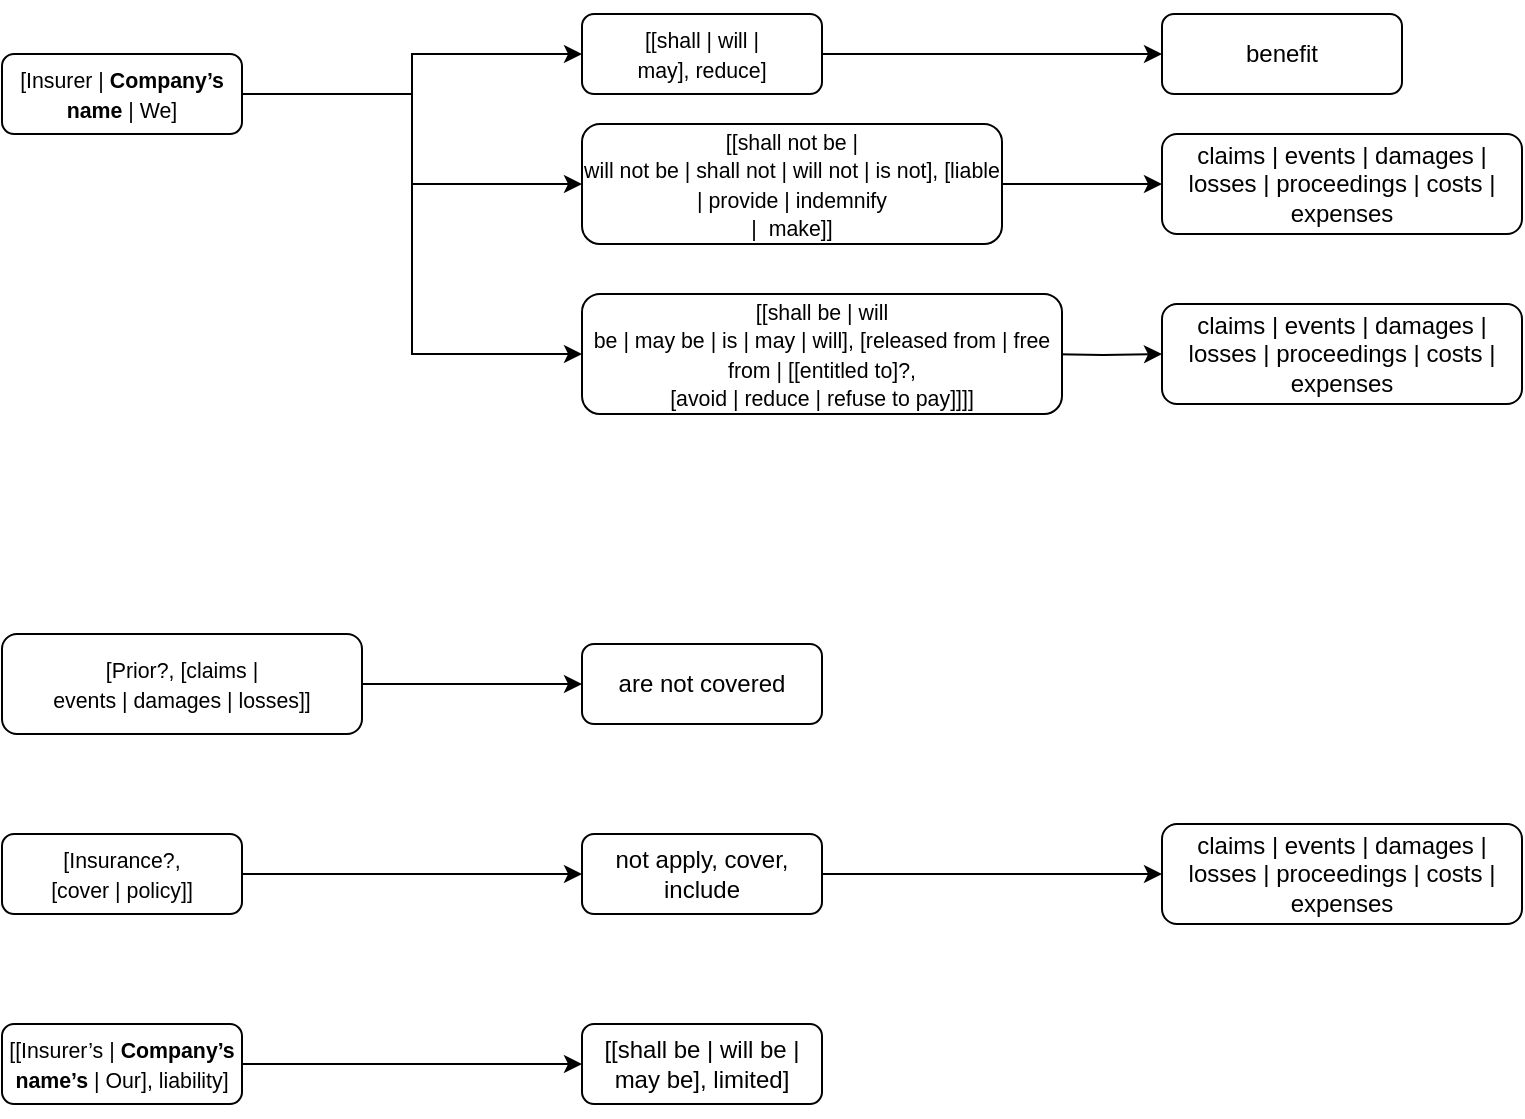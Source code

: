 <mxfile version="20.6.0" type="github">
  <diagram id="Sigs5kYWE993VqaOuRhd" name="Page-2">
    <mxGraphModel dx="1422" dy="772" grid="1" gridSize="10" guides="1" tooltips="1" connect="1" arrows="1" fold="1" page="1" pageScale="1" pageWidth="827" pageHeight="1169" math="0" shadow="0">
      <root>
        <mxCell id="0" />
        <mxCell id="1" parent="0" />
        <mxCell id="9wKzAW_y3rJNhs8JTTEz-42" style="edgeStyle=orthogonalEdgeStyle;rounded=0;orthogonalLoop=1;jettySize=auto;html=1;entryX=0;entryY=0.5;entryDx=0;entryDy=0;elbow=vertical;" edge="1" parent="1" source="RzD2ikqAWbtTkijuTP2i-2" target="9wKzAW_y3rJNhs8JTTEz-39">
          <mxGeometry relative="1" as="geometry" />
        </mxCell>
        <mxCell id="9wKzAW_y3rJNhs8JTTEz-43" style="edgeStyle=orthogonalEdgeStyle;rounded=0;orthogonalLoop=1;jettySize=auto;html=1;entryX=0;entryY=0.5;entryDx=0;entryDy=0;elbow=vertical;" edge="1" parent="1" source="RzD2ikqAWbtTkijuTP2i-2" target="9wKzAW_y3rJNhs8JTTEz-38">
          <mxGeometry relative="1" as="geometry" />
        </mxCell>
        <mxCell id="9wKzAW_y3rJNhs8JTTEz-45" style="edgeStyle=orthogonalEdgeStyle;rounded=0;orthogonalLoop=1;jettySize=auto;html=1;elbow=vertical;" edge="1" parent="1" source="RzD2ikqAWbtTkijuTP2i-2" target="9wKzAW_y3rJNhs8JTTEz-44">
          <mxGeometry relative="1" as="geometry" />
        </mxCell>
        <mxCell id="RzD2ikqAWbtTkijuTP2i-2" value="&lt;p class=&quot;MsoNormal&quot;&gt;&lt;span style=&quot;font-size: 8pt;&quot;&gt;[Insurer | &lt;b&gt;Company’s name &lt;/b&gt;| We]&lt;/span&gt;&lt;/p&gt;" style="rounded=1;whiteSpace=wrap;html=1;fontSize=12;glass=0;strokeWidth=1;shadow=0;" vertex="1" parent="1">
          <mxGeometry x="30" y="80" width="120" height="40" as="geometry" />
        </mxCell>
        <mxCell id="RzD2ikqAWbtTkijuTP2i-6" value="benefit" style="rounded=1;whiteSpace=wrap;html=1;fontSize=12;glass=0;strokeWidth=1;shadow=0;" vertex="1" parent="1">
          <mxGeometry x="610" y="60" width="120" height="40" as="geometry" />
        </mxCell>
        <mxCell id="9wKzAW_y3rJNhs8JTTEz-11" style="edgeStyle=orthogonalEdgeStyle;rounded=0;orthogonalLoop=1;jettySize=auto;html=1;entryX=0;entryY=0.5;entryDx=0;entryDy=0;exitX=1;exitY=0.5;exitDx=0;exitDy=0;" edge="1" parent="1" source="9wKzAW_y3rJNhs8JTTEz-44" target="RzD2ikqAWbtTkijuTP2i-6">
          <mxGeometry relative="1" as="geometry">
            <mxPoint x="550" y="90" as="sourcePoint" />
          </mxGeometry>
        </mxCell>
        <mxCell id="9wKzAW_y3rJNhs8JTTEz-13" style="edgeStyle=orthogonalEdgeStyle;rounded=0;orthogonalLoop=1;jettySize=auto;html=1;entryX=0;entryY=0.5;entryDx=0;entryDy=0;exitX=1;exitY=0.5;exitDx=0;exitDy=0;" edge="1" parent="1" source="9wKzAW_y3rJNhs8JTTEz-38" target="9wKzAW_y3rJNhs8JTTEz-34">
          <mxGeometry relative="1" as="geometry">
            <mxPoint x="550" y="150" as="sourcePoint" />
            <mxPoint x="610" y="150" as="targetPoint" />
          </mxGeometry>
        </mxCell>
        <mxCell id="9wKzAW_y3rJNhs8JTTEz-19" style="edgeStyle=orthogonalEdgeStyle;rounded=0;orthogonalLoop=1;jettySize=auto;html=1;entryX=0;entryY=0.5;entryDx=0;entryDy=0;" edge="1" parent="1" target="9wKzAW_y3rJNhs8JTTEz-35">
          <mxGeometry relative="1" as="geometry">
            <mxPoint x="550" y="230" as="sourcePoint" />
            <mxPoint x="610" y="210" as="targetPoint" />
          </mxGeometry>
        </mxCell>
        <mxCell id="9wKzAW_y3rJNhs8JTTEz-24" style="edgeStyle=orthogonalEdgeStyle;rounded=0;orthogonalLoop=1;jettySize=auto;html=1;entryX=0;entryY=0.5;entryDx=0;entryDy=0;exitX=1;exitY=0.5;exitDx=0;exitDy=0;" edge="1" parent="1" source="9wKzAW_y3rJNhs8JTTEz-37" target="9wKzAW_y3rJNhs8JTTEz-23">
          <mxGeometry relative="1" as="geometry">
            <mxPoint x="270" y="380" as="sourcePoint" />
          </mxGeometry>
        </mxCell>
        <mxCell id="9wKzAW_y3rJNhs8JTTEz-23" value="are not covered" style="rounded=1;whiteSpace=wrap;html=1;fontSize=12;glass=0;strokeWidth=1;shadow=0;" vertex="1" parent="1">
          <mxGeometry x="320" y="375" width="120" height="40" as="geometry" />
        </mxCell>
        <mxCell id="9wKzAW_y3rJNhs8JTTEz-28" style="edgeStyle=orthogonalEdgeStyle;rounded=0;orthogonalLoop=1;jettySize=auto;html=1;entryX=0;entryY=0.5;entryDx=0;entryDy=0;" edge="1" parent="1" source="9wKzAW_y3rJNhs8JTTEz-25" target="9wKzAW_y3rJNhs8JTTEz-26">
          <mxGeometry relative="1" as="geometry" />
        </mxCell>
        <mxCell id="9wKzAW_y3rJNhs8JTTEz-25" value="&lt;p class=&quot;MsoNormal&quot;&gt;&lt;span style=&quot;font-size: 8pt;&quot;&gt;[Insurance?,&lt;br/&gt;[cover | policy]]&lt;/span&gt;&lt;/p&gt;" style="rounded=1;whiteSpace=wrap;html=1;fontSize=12;glass=0;strokeWidth=1;shadow=0;" vertex="1" parent="1">
          <mxGeometry x="30" y="470" width="120" height="40" as="geometry" />
        </mxCell>
        <mxCell id="9wKzAW_y3rJNhs8JTTEz-29" style="edgeStyle=orthogonalEdgeStyle;rounded=0;orthogonalLoop=1;jettySize=auto;html=1;" edge="1" parent="1" source="9wKzAW_y3rJNhs8JTTEz-26" target="9wKzAW_y3rJNhs8JTTEz-27">
          <mxGeometry relative="1" as="geometry" />
        </mxCell>
        <mxCell id="9wKzAW_y3rJNhs8JTTEz-26" value="not apply, cover, include" style="rounded=1;whiteSpace=wrap;html=1;fontSize=12;glass=0;strokeWidth=1;shadow=0;" vertex="1" parent="1">
          <mxGeometry x="320" y="470" width="120" height="40" as="geometry" />
        </mxCell>
        <mxCell id="9wKzAW_y3rJNhs8JTTEz-27" value="claims | events | damages | losses | proceedings | costs | expenses" style="rounded=1;whiteSpace=wrap;html=1;fontSize=12;glass=0;strokeWidth=1;shadow=0;" vertex="1" parent="1">
          <mxGeometry x="610" y="465" width="180" height="50" as="geometry" />
        </mxCell>
        <mxCell id="9wKzAW_y3rJNhs8JTTEz-46" style="edgeStyle=orthogonalEdgeStyle;rounded=0;orthogonalLoop=1;jettySize=auto;html=1;entryX=0;entryY=0.5;entryDx=0;entryDy=0;elbow=vertical;" edge="1" parent="1" source="9wKzAW_y3rJNhs8JTTEz-31" target="9wKzAW_y3rJNhs8JTTEz-32">
          <mxGeometry relative="1" as="geometry" />
        </mxCell>
        <mxCell id="9wKzAW_y3rJNhs8JTTEz-31" value="&lt;p class=&quot;MsoNormal&quot;&gt;&lt;span style=&quot;font-size: 8pt;&quot;&gt;[[Insurer’s | &lt;b&gt;Company’s name’s &lt;/b&gt;| Our], liability]&lt;/span&gt;&lt;/p&gt;" style="rounded=1;whiteSpace=wrap;html=1;fontSize=12;glass=0;strokeWidth=1;shadow=0;" vertex="1" parent="1">
          <mxGeometry x="30" y="565" width="120" height="40" as="geometry" />
        </mxCell>
        <mxCell id="9wKzAW_y3rJNhs8JTTEz-32" value="[[shall be | will be | may be], limited]" style="rounded=1;whiteSpace=wrap;html=1;fontSize=12;glass=0;strokeWidth=1;shadow=0;" vertex="1" parent="1">
          <mxGeometry x="320" y="565" width="120" height="40" as="geometry" />
        </mxCell>
        <mxCell id="9wKzAW_y3rJNhs8JTTEz-34" value="claims | events | damages | losses | proceedings | costs | expenses" style="rounded=1;whiteSpace=wrap;html=1;fontSize=12;glass=0;strokeWidth=1;shadow=0;" vertex="1" parent="1">
          <mxGeometry x="610" y="120" width="180" height="50" as="geometry" />
        </mxCell>
        <mxCell id="9wKzAW_y3rJNhs8JTTEz-35" value="claims | events | damages | losses | proceedings | costs | expenses" style="rounded=1;whiteSpace=wrap;html=1;fontSize=12;glass=0;strokeWidth=1;shadow=0;" vertex="1" parent="1">
          <mxGeometry x="610" y="205" width="180" height="50" as="geometry" />
        </mxCell>
        <mxCell id="9wKzAW_y3rJNhs8JTTEz-37" value="&lt;p class=&quot;MsoNormal&quot;&gt;&lt;span style=&quot;font-size: 8pt;&quot;&gt;[Prior?, [claims |&lt;br/&gt;events | damages | losses]]&lt;/span&gt;&lt;/p&gt;" style="rounded=1;whiteSpace=wrap;html=1;fontSize=12;glass=0;strokeWidth=1;shadow=0;" vertex="1" parent="1">
          <mxGeometry x="30" y="370" width="180" height="50" as="geometry" />
        </mxCell>
        <mxCell id="9wKzAW_y3rJNhs8JTTEz-38" value="&lt;p class=&quot;MsoNormal&quot;&gt;&lt;span style=&quot;font-size: 8pt;&quot;&gt;[[shall not be |&lt;br/&gt;will not be | shall not | will not | is not], [liable | provide | indemnify&lt;br/&gt;|&amp;nbsp; make]]&lt;/span&gt;&lt;/p&gt;" style="rounded=1;whiteSpace=wrap;html=1;shadow=0;sketch=0;" vertex="1" parent="1">
          <mxGeometry x="320" y="115" width="210" height="60" as="geometry" />
        </mxCell>
        <mxCell id="9wKzAW_y3rJNhs8JTTEz-39" value="&lt;p class=&quot;MsoNormal&quot;&gt;&lt;span style=&quot;font-size: 8pt;&quot;&gt;[[shall be | will&lt;br/&gt;be | may be | is | may | will], [released from | free from | [[entitled to]?,&lt;br/&gt;[avoid | reduce | refuse to pay]]]]&lt;/span&gt;&lt;/p&gt;" style="rounded=1;whiteSpace=wrap;html=1;shadow=0;sketch=0;" vertex="1" parent="1">
          <mxGeometry x="320" y="200" width="240" height="60" as="geometry" />
        </mxCell>
        <mxCell id="9wKzAW_y3rJNhs8JTTEz-44" value="&lt;p class=&quot;MsoNormal&quot;&gt;&lt;span style=&quot;font-size: 8pt;&quot;&gt;[[shall | will |&lt;br/&gt;may], reduce]&lt;/span&gt;&lt;/p&gt;" style="rounded=1;whiteSpace=wrap;html=1;shadow=0;sketch=0;" vertex="1" parent="1">
          <mxGeometry x="320" y="60" width="120" height="40" as="geometry" />
        </mxCell>
      </root>
    </mxGraphModel>
  </diagram>
</mxfile>
